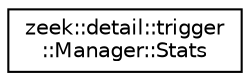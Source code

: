 digraph "Graphical Class Hierarchy"
{
 // LATEX_PDF_SIZE
  edge [fontname="Helvetica",fontsize="10",labelfontname="Helvetica",labelfontsize="10"];
  node [fontname="Helvetica",fontsize="10",shape=record];
  rankdir="LR";
  Node0 [label="zeek::detail::trigger\l::Manager::Stats",height=0.2,width=0.4,color="black", fillcolor="white", style="filled",URL="$d7/d81/classzeek_1_1detail_1_1trigger_1_1Manager.html#d6/de1/structzeek_1_1detail_1_1trigger_1_1Manager_1_1Stats",tooltip=" "];
}

